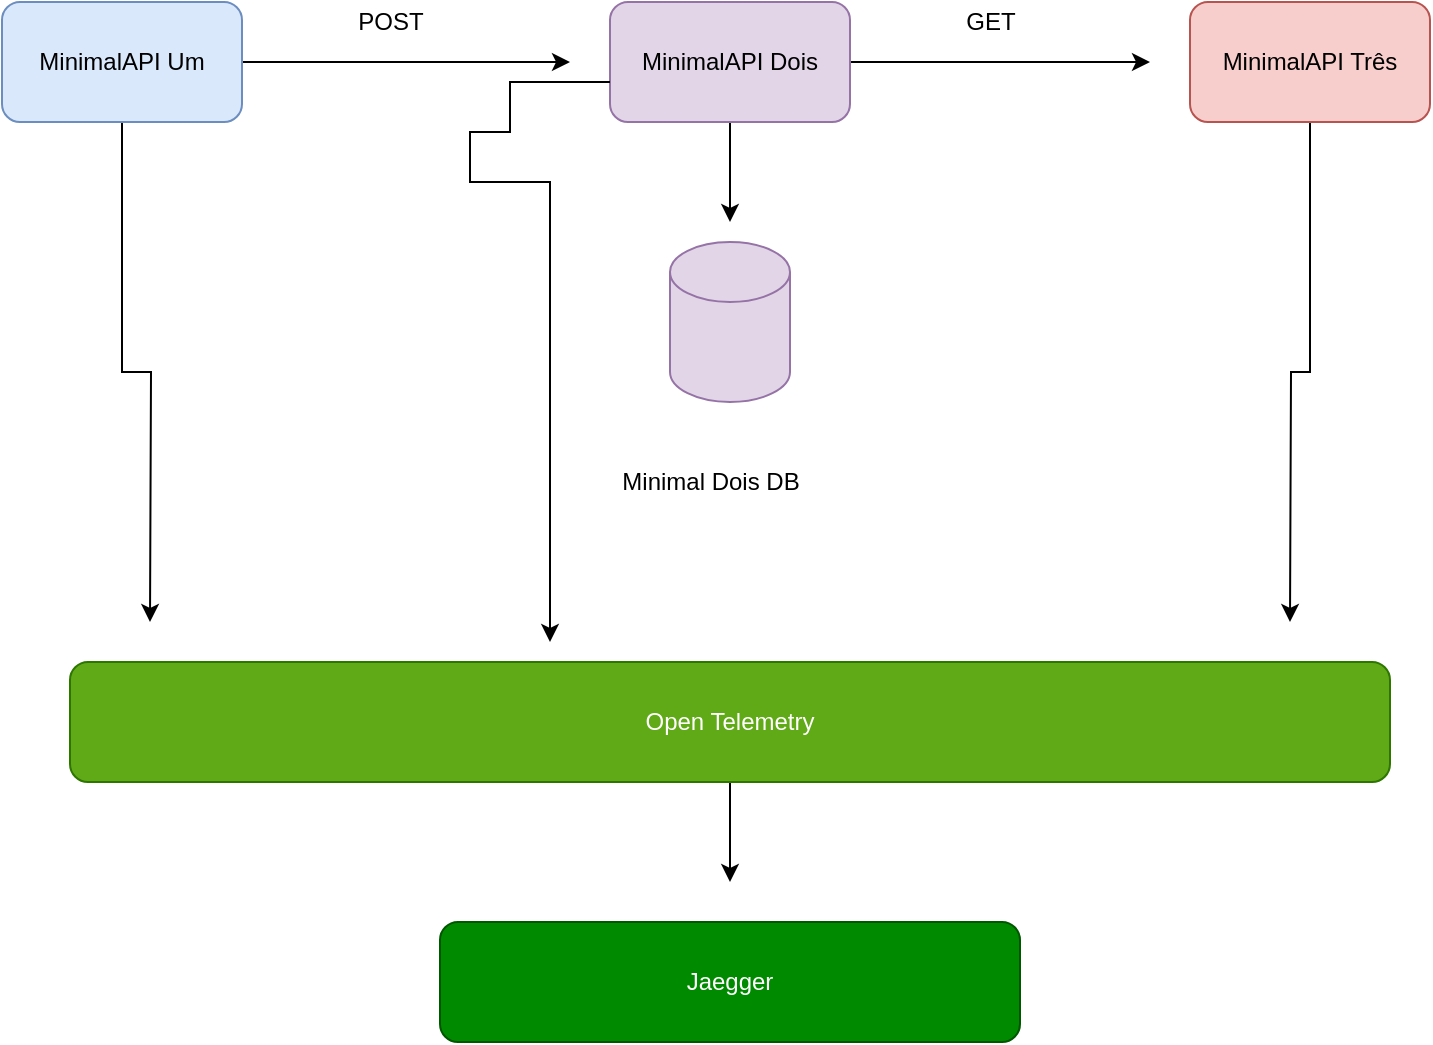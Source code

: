<mxfile version="15.4.0" type="device"><diagram id="7gcUSTIZ7YSJ5vT40chW" name="Page-1"><mxGraphModel dx="2021" dy="1321" grid="1" gridSize="10" guides="1" tooltips="1" connect="1" arrows="1" fold="1" page="1" pageScale="1" pageWidth="1169" pageHeight="827" math="0" shadow="0"><root><mxCell id="0"/><mxCell id="1" parent="0"/><mxCell id="WbmheeN9YDFrctCxASl0-12" style="edgeStyle=orthogonalEdgeStyle;rounded=0;orthogonalLoop=1;jettySize=auto;html=1;" edge="1" parent="1" source="WbmheeN9YDFrctCxASl0-9"><mxGeometry relative="1" as="geometry"><mxPoint x="-300" y="-400" as="targetPoint"/></mxGeometry></mxCell><mxCell id="WbmheeN9YDFrctCxASl0-21" style="edgeStyle=orthogonalEdgeStyle;rounded=0;orthogonalLoop=1;jettySize=auto;html=1;" edge="1" parent="1" source="WbmheeN9YDFrctCxASl0-9"><mxGeometry relative="1" as="geometry"><mxPoint x="-510" y="-120" as="targetPoint"/></mxGeometry></mxCell><mxCell id="WbmheeN9YDFrctCxASl0-9" value="MinimalAPI Um" style="rounded=1;whiteSpace=wrap;html=1;fillColor=#dae8fc;strokeColor=#6c8ebf;" vertex="1" parent="1"><mxGeometry x="-584" y="-430" width="120" height="60" as="geometry"/></mxCell><mxCell id="WbmheeN9YDFrctCxASl0-16" style="edgeStyle=orthogonalEdgeStyle;rounded=0;orthogonalLoop=1;jettySize=auto;html=1;" edge="1" parent="1" source="WbmheeN9YDFrctCxASl0-10"><mxGeometry relative="1" as="geometry"><mxPoint x="-10" y="-400" as="targetPoint"/></mxGeometry></mxCell><mxCell id="WbmheeN9YDFrctCxASl0-18" style="edgeStyle=orthogonalEdgeStyle;rounded=0;orthogonalLoop=1;jettySize=auto;html=1;" edge="1" parent="1" source="WbmheeN9YDFrctCxASl0-10"><mxGeometry relative="1" as="geometry"><mxPoint x="-220" y="-320" as="targetPoint"/></mxGeometry></mxCell><mxCell id="WbmheeN9YDFrctCxASl0-10" value="MinimalAPI Dois" style="rounded=1;whiteSpace=wrap;html=1;fillColor=#e1d5e7;strokeColor=#9673a6;" vertex="1" parent="1"><mxGeometry x="-280" y="-430" width="120" height="60" as="geometry"/></mxCell><mxCell id="WbmheeN9YDFrctCxASl0-25" style="edgeStyle=orthogonalEdgeStyle;rounded=0;orthogonalLoop=1;jettySize=auto;html=1;" edge="1" parent="1" source="WbmheeN9YDFrctCxASl0-11"><mxGeometry relative="1" as="geometry"><mxPoint x="60" y="-120" as="targetPoint"/></mxGeometry></mxCell><mxCell id="WbmheeN9YDFrctCxASl0-11" value="MinimalAPI Três" style="rounded=1;whiteSpace=wrap;html=1;fillColor=#f8cecc;strokeColor=#b85450;" vertex="1" parent="1"><mxGeometry x="10" y="-430" width="120" height="60" as="geometry"/></mxCell><mxCell id="WbmheeN9YDFrctCxASl0-13" value="POST" style="text;html=1;align=center;verticalAlign=middle;resizable=0;points=[];autosize=1;strokeColor=none;fillColor=none;" vertex="1" parent="1"><mxGeometry x="-415" y="-430" width="50" height="20" as="geometry"/></mxCell><mxCell id="WbmheeN9YDFrctCxASl0-14" value="" style="shape=cylinder3;whiteSpace=wrap;html=1;boundedLbl=1;backgroundOutline=1;size=15;fillColor=#e1d5e7;strokeColor=#9673a6;" vertex="1" parent="1"><mxGeometry x="-250" y="-310" width="60" height="80" as="geometry"/></mxCell><mxCell id="WbmheeN9YDFrctCxASl0-15" value="Minimal Dois DB" style="text;html=1;align=center;verticalAlign=middle;resizable=0;points=[];autosize=1;strokeColor=none;fillColor=none;" vertex="1" parent="1"><mxGeometry x="-280" y="-200" width="100" height="20" as="geometry"/></mxCell><mxCell id="WbmheeN9YDFrctCxASl0-17" value="GET" style="text;html=1;align=center;verticalAlign=middle;resizable=0;points=[];autosize=1;strokeColor=none;fillColor=none;" vertex="1" parent="1"><mxGeometry x="-110" y="-430" width="40" height="20" as="geometry"/></mxCell><mxCell id="WbmheeN9YDFrctCxASl0-24" style="edgeStyle=orthogonalEdgeStyle;rounded=0;orthogonalLoop=1;jettySize=auto;html=1;" edge="1" parent="1" source="WbmheeN9YDFrctCxASl0-19"><mxGeometry relative="1" as="geometry"><mxPoint x="-220" y="10" as="targetPoint"/></mxGeometry></mxCell><mxCell id="WbmheeN9YDFrctCxASl0-19" value="Open Telemetry" style="rounded=1;whiteSpace=wrap;html=1;fillColor=#60a917;strokeColor=#2D7600;fontColor=#ffffff;" vertex="1" parent="1"><mxGeometry x="-550" y="-100" width="660" height="60" as="geometry"/></mxCell><mxCell id="WbmheeN9YDFrctCxASl0-20" value="Jaegger" style="rounded=1;whiteSpace=wrap;html=1;fillColor=#008a00;strokeColor=#005700;fontColor=#ffffff;" vertex="1" parent="1"><mxGeometry x="-365" y="30" width="290" height="60" as="geometry"/></mxCell><mxCell id="WbmheeN9YDFrctCxASl0-22" style="edgeStyle=orthogonalEdgeStyle;rounded=0;orthogonalLoop=1;jettySize=auto;html=1;" edge="1" parent="1"><mxGeometry relative="1" as="geometry"><mxPoint x="-310" y="-110" as="targetPoint"/><mxPoint x="-280" y="-390" as="sourcePoint"/><Array as="points"><mxPoint x="-330" y="-390"/><mxPoint x="-330" y="-365"/><mxPoint x="-350" y="-365"/><mxPoint x="-350" y="-340"/></Array></mxGeometry></mxCell></root></mxGraphModel></diagram></mxfile>